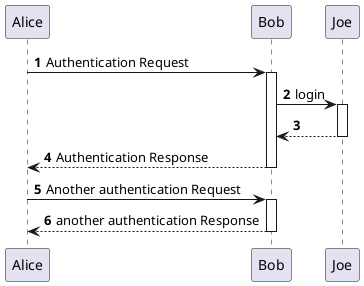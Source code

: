 @startuml
'https://plantuml.com/sequence-diagram

autonumber

Alice -> Bob: Authentication Request
Activate Bob
Bob -> Joe: login
Activate Joe
Joe --> Bob
Deactivate Joe

Bob --> Alice: Authentication Response
Deactivate Bob

Alice -> Bob: Another authentication Request
Activate Bob
Alice <-- Bob: another authentication Response
Deactivate Bob

@enduml